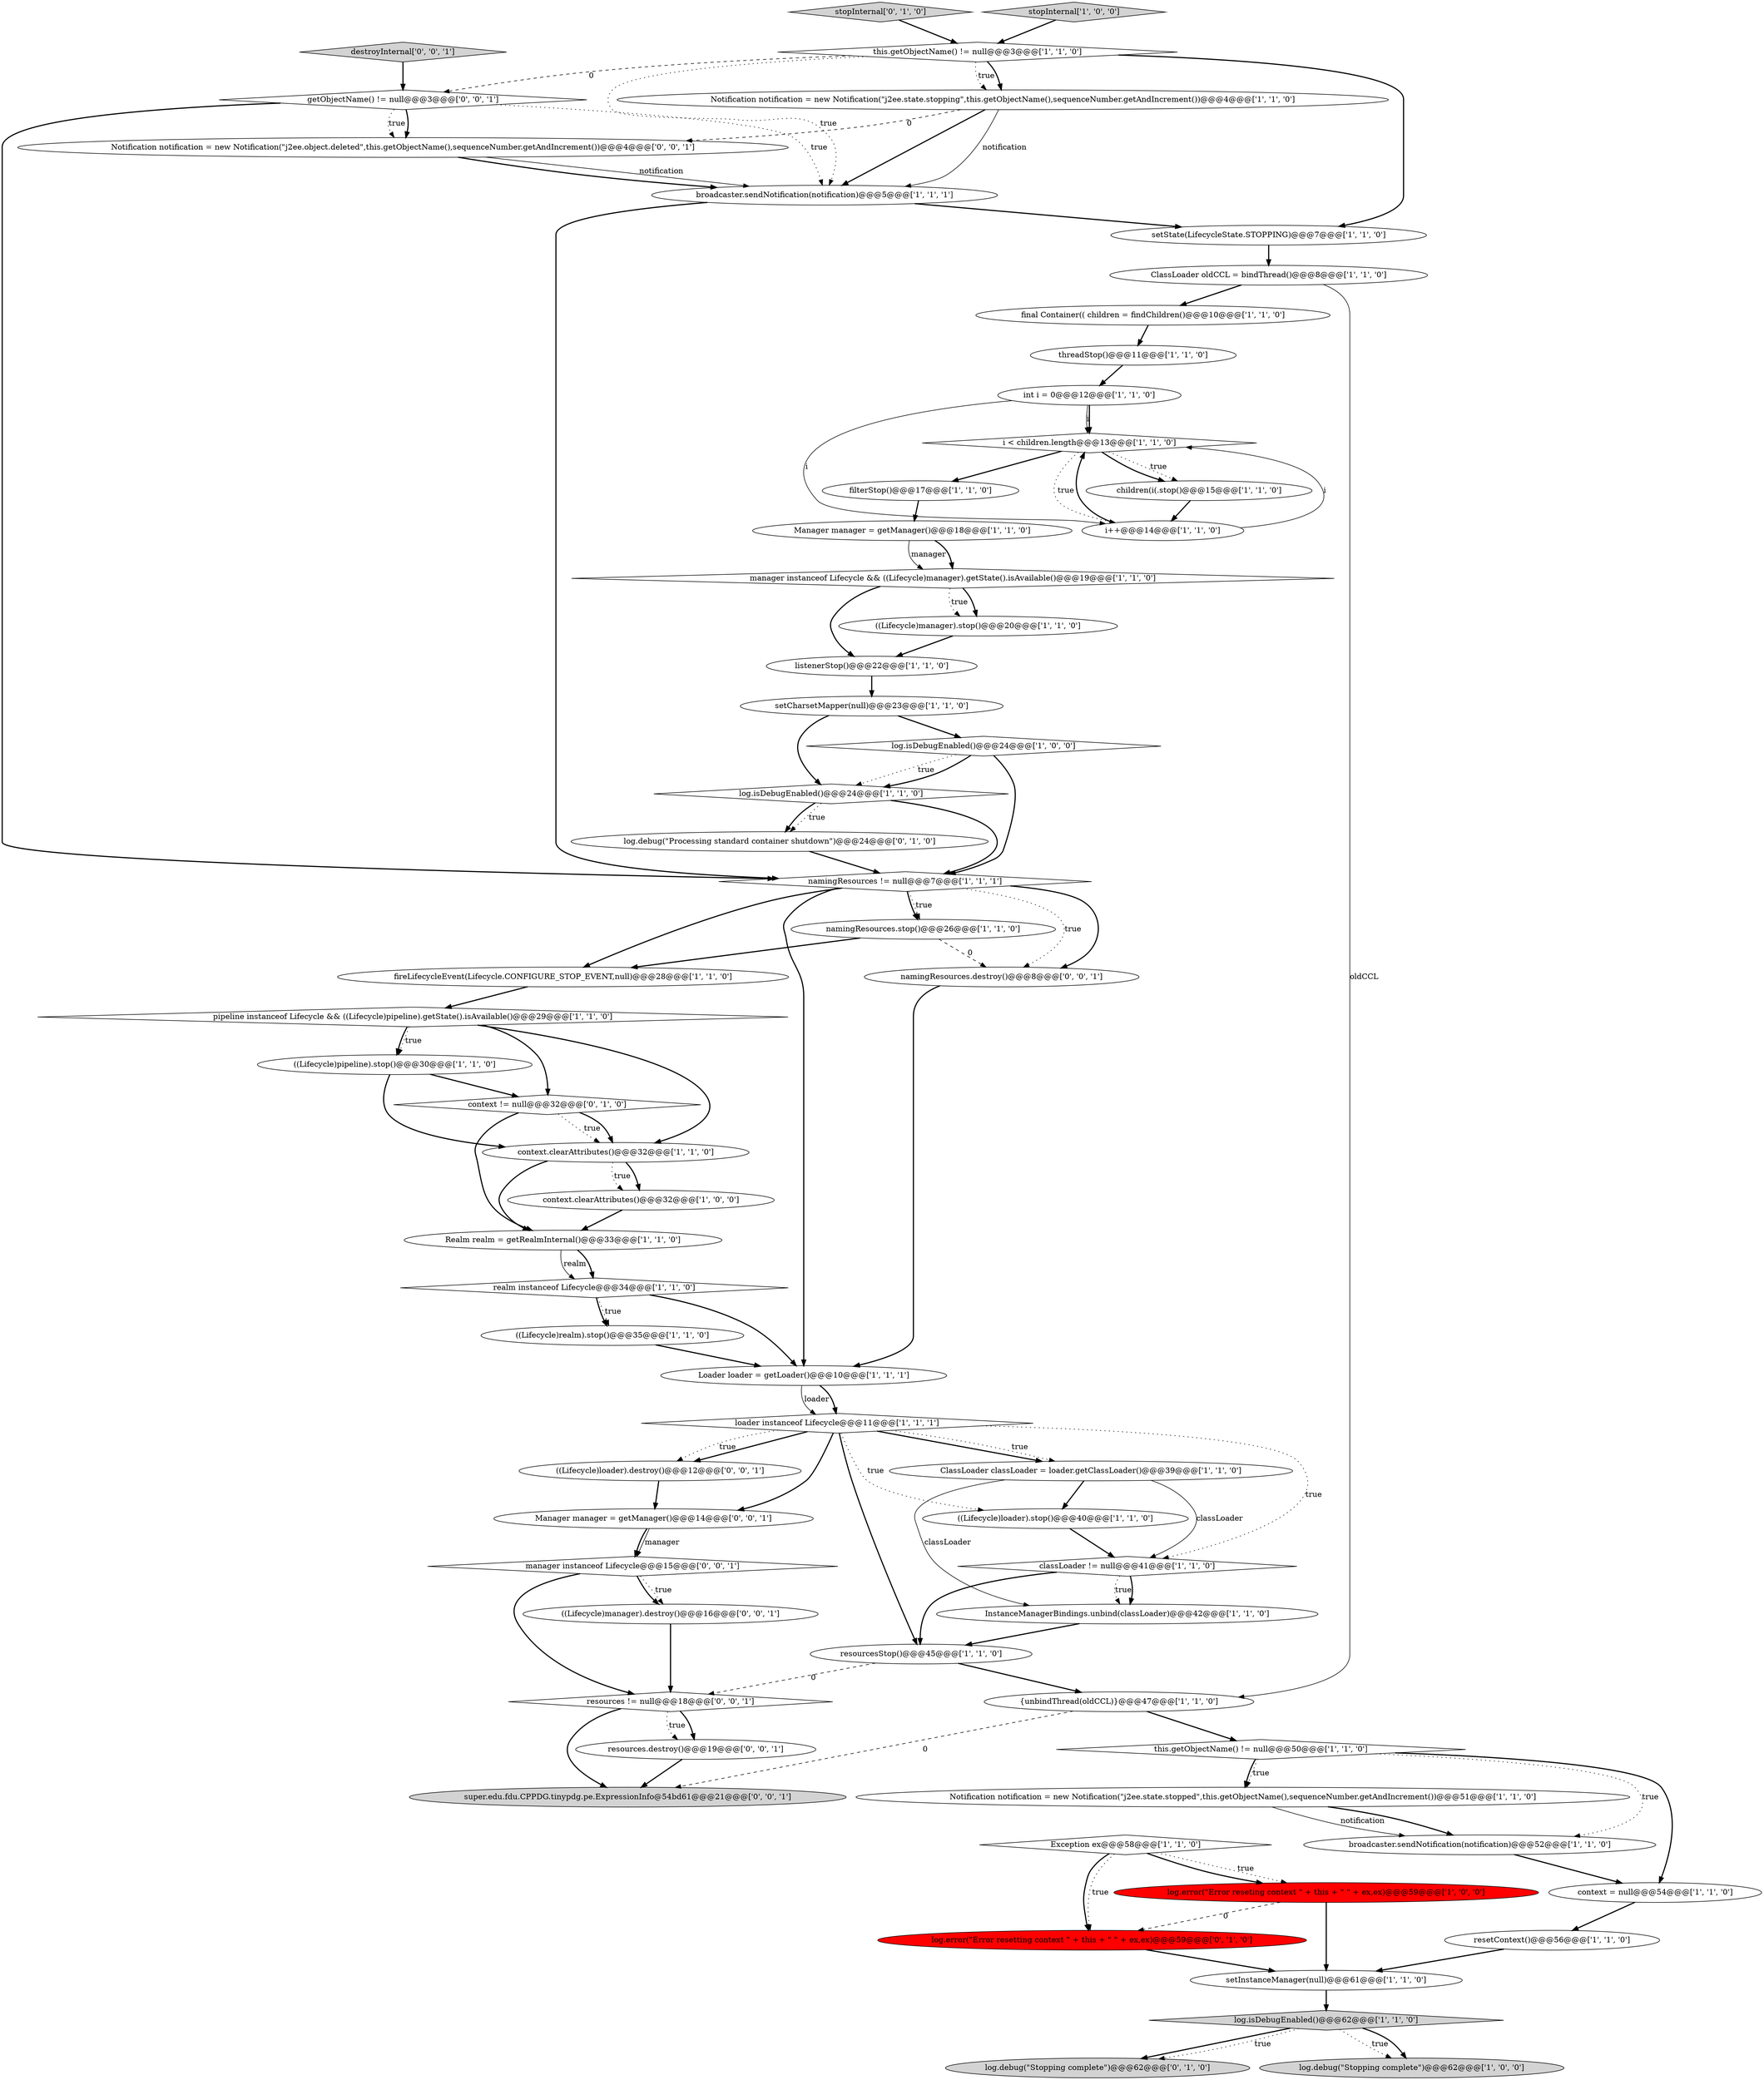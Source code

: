 digraph {
6 [style = filled, label = "int i = 0@@@12@@@['1', '1', '0']", fillcolor = white, shape = ellipse image = "AAA0AAABBB1BBB"];
25 [style = filled, label = "context.clearAttributes()@@@32@@@['1', '0', '0']", fillcolor = white, shape = ellipse image = "AAA0AAABBB1BBB"];
41 [style = filled, label = "classLoader != null@@@41@@@['1', '1', '0']", fillcolor = white, shape = diamond image = "AAA0AAABBB1BBB"];
3 [style = filled, label = "resetContext()@@@56@@@['1', '1', '0']", fillcolor = white, shape = ellipse image = "AAA0AAABBB1BBB"];
37 [style = filled, label = "threadStop()@@@11@@@['1', '1', '0']", fillcolor = white, shape = ellipse image = "AAA0AAABBB1BBB"];
13 [style = filled, label = "filterStop()@@@17@@@['1', '1', '0']", fillcolor = white, shape = ellipse image = "AAA0AAABBB1BBB"];
10 [style = filled, label = "realm instanceof Lifecycle@@@34@@@['1', '1', '0']", fillcolor = white, shape = diamond image = "AAA0AAABBB1BBB"];
38 [style = filled, label = "Notification notification = new Notification(\"j2ee.state.stopped\",this.getObjectName(),sequenceNumber.getAndIncrement())@@@51@@@['1', '1', '0']", fillcolor = white, shape = ellipse image = "AAA0AAABBB1BBB"];
7 [style = filled, label = "resourcesStop()@@@45@@@['1', '1', '0']", fillcolor = white, shape = ellipse image = "AAA0AAABBB1BBB"];
12 [style = filled, label = "((Lifecycle)manager).stop()@@@20@@@['1', '1', '0']", fillcolor = white, shape = ellipse image = "AAA0AAABBB1BBB"];
5 [style = filled, label = "Loader loader = getLoader()@@@10@@@['1', '1', '1']", fillcolor = white, shape = ellipse image = "AAA0AAABBB1BBB"];
28 [style = filled, label = "log.error(\"Error reseting context \" + this + \" \" + ex,ex)@@@59@@@['1', '0', '0']", fillcolor = red, shape = ellipse image = "AAA1AAABBB1BBB"];
14 [style = filled, label = "setCharsetMapper(null)@@@23@@@['1', '1', '0']", fillcolor = white, shape = ellipse image = "AAA0AAABBB1BBB"];
34 [style = filled, label = "log.isDebugEnabled()@@@62@@@['1', '1', '0']", fillcolor = lightgray, shape = diamond image = "AAA0AAABBB1BBB"];
50 [style = filled, label = "log.debug(\"Processing standard container shutdown\")@@@24@@@['0', '1', '0']", fillcolor = white, shape = ellipse image = "AAA0AAABBB2BBB"];
2 [style = filled, label = "namingResources != null@@@7@@@['1', '1', '1']", fillcolor = white, shape = diamond image = "AAA0AAABBB1BBB"];
15 [style = filled, label = "fireLifecycleEvent(Lifecycle.CONFIGURE_STOP_EVENT,null)@@@28@@@['1', '1', '0']", fillcolor = white, shape = ellipse image = "AAA0AAABBB1BBB"];
44 [style = filled, label = "{unbindThread(oldCCL)}@@@47@@@['1', '1', '0']", fillcolor = white, shape = ellipse image = "AAA0AAABBB1BBB"];
53 [style = filled, label = "Manager manager = getManager()@@@14@@@['0', '0', '1']", fillcolor = white, shape = ellipse image = "AAA0AAABBB3BBB"];
42 [style = filled, label = "Notification notification = new Notification(\"j2ee.state.stopping\",this.getObjectName(),sequenceNumber.getAndIncrement())@@@4@@@['1', '1', '0']", fillcolor = white, shape = ellipse image = "AAA0AAABBB1BBB"];
61 [style = filled, label = "namingResources.destroy()@@@8@@@['0', '0', '1']", fillcolor = white, shape = ellipse image = "AAA0AAABBB3BBB"];
60 [style = filled, label = "resources != null@@@18@@@['0', '0', '1']", fillcolor = white, shape = diamond image = "AAA0AAABBB3BBB"];
0 [style = filled, label = "i < children.length@@@13@@@['1', '1', '0']", fillcolor = white, shape = diamond image = "AAA0AAABBB1BBB"];
58 [style = filled, label = "super.edu.fdu.CPPDG.tinypdg.pe.ExpressionInfo@54bd61@@@21@@@['0', '0', '1']", fillcolor = lightgray, shape = ellipse image = "AAA0AAABBB3BBB"];
46 [style = filled, label = "broadcaster.sendNotification(notification)@@@52@@@['1', '1', '0']", fillcolor = white, shape = ellipse image = "AAA0AAABBB1BBB"];
52 [style = filled, label = "stopInternal['0', '1', '0']", fillcolor = lightgray, shape = diamond image = "AAA0AAABBB2BBB"];
55 [style = filled, label = "((Lifecycle)manager).destroy()@@@16@@@['0', '0', '1']", fillcolor = white, shape = ellipse image = "AAA0AAABBB3BBB"];
43 [style = filled, label = "setState(LifecycleState.STOPPING)@@@7@@@['1', '1', '0']", fillcolor = white, shape = ellipse image = "AAA0AAABBB1BBB"];
29 [style = filled, label = "stopInternal['1', '0', '0']", fillcolor = lightgray, shape = diamond image = "AAA0AAABBB1BBB"];
33 [style = filled, label = "children(i(.stop()@@@15@@@['1', '1', '0']", fillcolor = white, shape = ellipse image = "AAA0AAABBB1BBB"];
40 [style = filled, label = "InstanceManagerBindings.unbind(classLoader)@@@42@@@['1', '1', '0']", fillcolor = white, shape = ellipse image = "AAA0AAABBB1BBB"];
21 [style = filled, label = "log.isDebugEnabled()@@@24@@@['1', '0', '0']", fillcolor = white, shape = diamond image = "AAA0AAABBB1BBB"];
30 [style = filled, label = "Manager manager = getManager()@@@18@@@['1', '1', '0']", fillcolor = white, shape = ellipse image = "AAA0AAABBB1BBB"];
51 [style = filled, label = "context != null@@@32@@@['0', '1', '0']", fillcolor = white, shape = diamond image = "AAA0AAABBB2BBB"];
9 [style = filled, label = "((Lifecycle)loader).stop()@@@40@@@['1', '1', '0']", fillcolor = white, shape = ellipse image = "AAA0AAABBB1BBB"];
59 [style = filled, label = "getObjectName() != null@@@3@@@['0', '0', '1']", fillcolor = white, shape = diamond image = "AAA0AAABBB3BBB"];
32 [style = filled, label = "log.isDebugEnabled()@@@24@@@['1', '1', '0']", fillcolor = white, shape = diamond image = "AAA0AAABBB1BBB"];
19 [style = filled, label = "loader instanceof Lifecycle@@@11@@@['1', '1', '1']", fillcolor = white, shape = diamond image = "AAA0AAABBB1BBB"];
63 [style = filled, label = "Notification notification = new Notification(\"j2ee.object.deleted\",this.getObjectName(),sequenceNumber.getAndIncrement())@@@4@@@['0', '0', '1']", fillcolor = white, shape = ellipse image = "AAA0AAABBB3BBB"];
47 [style = filled, label = "setInstanceManager(null)@@@61@@@['1', '1', '0']", fillcolor = white, shape = ellipse image = "AAA0AAABBB1BBB"];
49 [style = filled, label = "log.debug(\"Stopping complete\")@@@62@@@['0', '1', '0']", fillcolor = lightgray, shape = ellipse image = "AAA0AAABBB2BBB"];
31 [style = filled, label = "pipeline instanceof Lifecycle && ((Lifecycle)pipeline).getState().isAvailable()@@@29@@@['1', '1', '0']", fillcolor = white, shape = diamond image = "AAA0AAABBB1BBB"];
35 [style = filled, label = "namingResources.stop()@@@26@@@['1', '1', '0']", fillcolor = white, shape = ellipse image = "AAA0AAABBB1BBB"];
20 [style = filled, label = "listenerStop()@@@22@@@['1', '1', '0']", fillcolor = white, shape = ellipse image = "AAA0AAABBB1BBB"];
57 [style = filled, label = "resources.destroy()@@@19@@@['0', '0', '1']", fillcolor = white, shape = ellipse image = "AAA0AAABBB3BBB"];
1 [style = filled, label = "ClassLoader oldCCL = bindThread()@@@8@@@['1', '1', '0']", fillcolor = white, shape = ellipse image = "AAA0AAABBB1BBB"];
27 [style = filled, label = "Exception ex@@@58@@@['1', '1', '0']", fillcolor = white, shape = diamond image = "AAA0AAABBB1BBB"];
39 [style = filled, label = "Realm realm = getRealmInternal()@@@33@@@['1', '1', '0']", fillcolor = white, shape = ellipse image = "AAA0AAABBB1BBB"];
4 [style = filled, label = "((Lifecycle)realm).stop()@@@35@@@['1', '1', '0']", fillcolor = white, shape = ellipse image = "AAA0AAABBB1BBB"];
22 [style = filled, label = "this.getObjectName() != null@@@3@@@['1', '1', '0']", fillcolor = white, shape = diamond image = "AAA0AAABBB1BBB"];
26 [style = filled, label = "this.getObjectName() != null@@@50@@@['1', '1', '0']", fillcolor = white, shape = diamond image = "AAA0AAABBB1BBB"];
62 [style = filled, label = "manager instanceof Lifecycle@@@15@@@['0', '0', '1']", fillcolor = white, shape = diamond image = "AAA0AAABBB3BBB"];
48 [style = filled, label = "log.error(\"Error resetting context \" + this + \" \" + ex,ex)@@@59@@@['0', '1', '0']", fillcolor = red, shape = ellipse image = "AAA1AAABBB2BBB"];
23 [style = filled, label = "manager instanceof Lifecycle && ((Lifecycle)manager).getState().isAvailable()@@@19@@@['1', '1', '0']", fillcolor = white, shape = diamond image = "AAA0AAABBB1BBB"];
36 [style = filled, label = "context = null@@@54@@@['1', '1', '0']", fillcolor = white, shape = ellipse image = "AAA0AAABBB1BBB"];
56 [style = filled, label = "((Lifecycle)loader).destroy()@@@12@@@['0', '0', '1']", fillcolor = white, shape = ellipse image = "AAA0AAABBB3BBB"];
16 [style = filled, label = "((Lifecycle)pipeline).stop()@@@30@@@['1', '1', '0']", fillcolor = white, shape = ellipse image = "AAA0AAABBB1BBB"];
18 [style = filled, label = "i++@@@14@@@['1', '1', '0']", fillcolor = white, shape = ellipse image = "AAA0AAABBB1BBB"];
11 [style = filled, label = "log.debug(\"Stopping complete\")@@@62@@@['1', '0', '0']", fillcolor = lightgray, shape = ellipse image = "AAA0AAABBB1BBB"];
24 [style = filled, label = "ClassLoader classLoader = loader.getClassLoader()@@@39@@@['1', '1', '0']", fillcolor = white, shape = ellipse image = "AAA0AAABBB1BBB"];
17 [style = filled, label = "final Container(( children = findChildren()@@@10@@@['1', '1', '0']", fillcolor = white, shape = ellipse image = "AAA0AAABBB1BBB"];
54 [style = filled, label = "destroyInternal['0', '0', '1']", fillcolor = lightgray, shape = diamond image = "AAA0AAABBB3BBB"];
8 [style = filled, label = "broadcaster.sendNotification(notification)@@@5@@@['1', '1', '1']", fillcolor = white, shape = ellipse image = "AAA0AAABBB1BBB"];
45 [style = filled, label = "context.clearAttributes()@@@32@@@['1', '1', '0']", fillcolor = white, shape = ellipse image = "AAA0AAABBB1BBB"];
2->35 [style = bold, label=""];
16->51 [style = bold, label=""];
5->19 [style = solid, label="loader"];
0->13 [style = bold, label=""];
51->45 [style = dotted, label="true"];
27->28 [style = bold, label=""];
42->63 [style = dashed, label="0"];
50->2 [style = bold, label=""];
62->55 [style = bold, label=""];
57->58 [style = bold, label=""];
24->41 [style = solid, label="classLoader"];
32->50 [style = dotted, label="true"];
2->61 [style = bold, label=""];
21->2 [style = bold, label=""];
19->24 [style = bold, label=""];
41->40 [style = dotted, label="true"];
45->25 [style = bold, label=""];
7->60 [style = dashed, label="0"];
33->18 [style = bold, label=""];
22->42 [style = dotted, label="true"];
43->1 [style = bold, label=""];
2->15 [style = bold, label=""];
51->39 [style = bold, label=""];
23->12 [style = bold, label=""];
10->4 [style = dotted, label="true"];
47->34 [style = bold, label=""];
56->53 [style = bold, label=""];
18->0 [style = bold, label=""];
55->60 [style = bold, label=""];
16->45 [style = bold, label=""];
22->43 [style = bold, label=""];
62->60 [style = bold, label=""];
39->10 [style = solid, label="realm"];
46->36 [style = bold, label=""];
21->32 [style = dotted, label="true"];
20->14 [style = bold, label=""];
17->37 [style = bold, label=""];
19->56 [style = bold, label=""];
1->17 [style = bold, label=""];
60->57 [style = bold, label=""];
44->58 [style = dashed, label="0"];
31->51 [style = bold, label=""];
15->31 [style = bold, label=""];
19->9 [style = dotted, label="true"];
27->48 [style = dotted, label="true"];
19->41 [style = dotted, label="true"];
59->63 [style = bold, label=""];
54->59 [style = bold, label=""];
30->23 [style = solid, label="manager"];
38->46 [style = bold, label=""];
14->21 [style = bold, label=""];
7->44 [style = bold, label=""];
32->50 [style = bold, label=""];
22->42 [style = bold, label=""];
26->46 [style = dotted, label="true"];
53->62 [style = solid, label="manager"];
23->20 [style = bold, label=""];
25->39 [style = bold, label=""];
62->55 [style = dotted, label="true"];
0->18 [style = dotted, label="true"];
35->15 [style = bold, label=""];
34->49 [style = bold, label=""];
42->8 [style = solid, label="notification"];
35->61 [style = dashed, label="0"];
28->47 [style = bold, label=""];
42->8 [style = bold, label=""];
34->11 [style = dotted, label="true"];
12->20 [style = bold, label=""];
3->47 [style = bold, label=""];
60->57 [style = dotted, label="true"];
19->24 [style = dotted, label="true"];
52->22 [style = bold, label=""];
22->59 [style = dashed, label="0"];
63->8 [style = solid, label="notification"];
53->62 [style = bold, label=""];
6->18 [style = solid, label="i"];
5->19 [style = bold, label=""];
60->58 [style = bold, label=""];
26->38 [style = dotted, label="true"];
10->5 [style = bold, label=""];
19->53 [style = bold, label=""];
8->2 [style = bold, label=""];
41->40 [style = bold, label=""];
51->45 [style = bold, label=""];
19->56 [style = dotted, label="true"];
2->35 [style = dotted, label="true"];
14->32 [style = bold, label=""];
4->5 [style = bold, label=""];
2->61 [style = dotted, label="true"];
24->9 [style = bold, label=""];
45->39 [style = bold, label=""];
2->5 [style = bold, label=""];
41->7 [style = bold, label=""];
61->5 [style = bold, label=""];
31->16 [style = bold, label=""];
26->36 [style = bold, label=""];
18->0 [style = solid, label="i"];
0->33 [style = dotted, label="true"];
30->23 [style = bold, label=""];
8->43 [style = bold, label=""];
6->0 [style = bold, label=""];
13->30 [style = bold, label=""];
31->16 [style = dotted, label="true"];
37->6 [style = bold, label=""];
32->2 [style = bold, label=""];
34->49 [style = dotted, label="true"];
34->11 [style = bold, label=""];
1->44 [style = solid, label="oldCCL"];
6->0 [style = solid, label="i"];
9->41 [style = bold, label=""];
26->38 [style = bold, label=""];
27->28 [style = dotted, label="true"];
22->8 [style = dotted, label="true"];
40->7 [style = bold, label=""];
28->48 [style = dashed, label="0"];
0->33 [style = bold, label=""];
44->26 [style = bold, label=""];
48->47 [style = bold, label=""];
45->25 [style = dotted, label="true"];
21->32 [style = bold, label=""];
39->10 [style = bold, label=""];
59->63 [style = dotted, label="true"];
27->48 [style = bold, label=""];
10->4 [style = bold, label=""];
59->2 [style = bold, label=""];
63->8 [style = bold, label=""];
38->46 [style = solid, label="notification"];
59->8 [style = dotted, label="true"];
29->22 [style = bold, label=""];
23->12 [style = dotted, label="true"];
31->45 [style = bold, label=""];
19->7 [style = bold, label=""];
24->40 [style = solid, label="classLoader"];
36->3 [style = bold, label=""];
}
